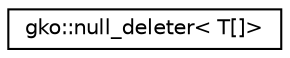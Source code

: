 digraph "Graphical Class Hierarchy"
{
 // INTERACTIVE_SVG=YES
  edge [fontname="Helvetica",fontsize="10",labelfontname="Helvetica",labelfontsize="10"];
  node [fontname="Helvetica",fontsize="10",shape=record];
  rankdir="LR";
  Node1 [label="gko::null_deleter\< T[]\>",height=0.2,width=0.4,color="black", fillcolor="white", style="filled",URL="$classgko_1_1null__deleter_3_01T[]_4.html"];
}
